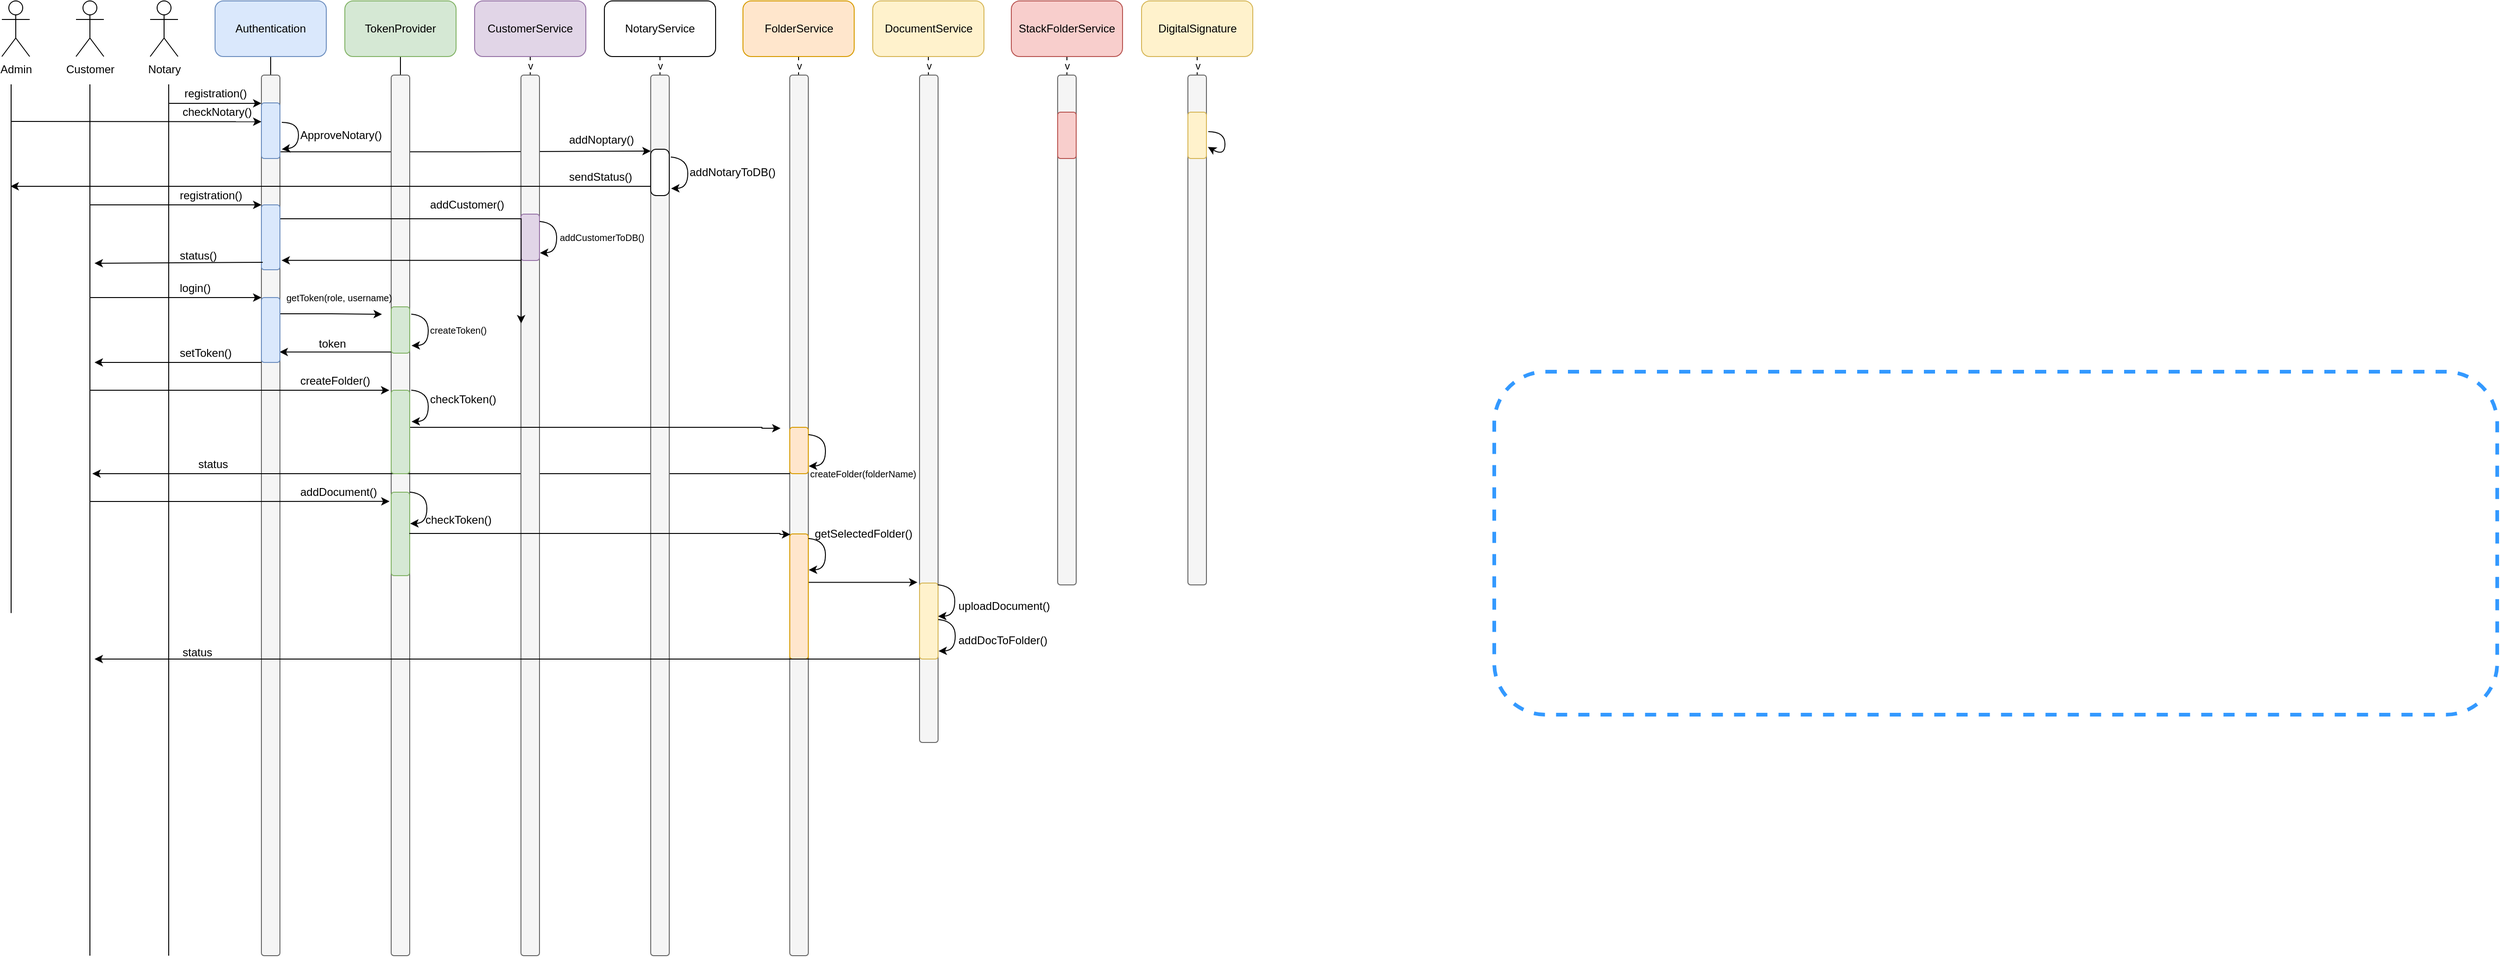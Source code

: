 <mxfile version="12.2.4" pages="1"><diagram id="WDdnTSxHG9AR_aNmJT_V" name="Page-1"><mxGraphModel dx="1627" dy="902" grid="1" gridSize="10" guides="1" tooltips="1" connect="1" arrows="1" fold="1" page="1" pageScale="1" pageWidth="850" pageHeight="1100" math="0" shadow="0"><root><mxCell id="0"/><mxCell id="1" parent="0"/><mxCell id="2" value="Admin" style="shape=umlActor;verticalLabelPosition=bottom;labelBackgroundColor=#ffffff;verticalAlign=top;html=1;outlineConnect=0;" parent="1" vertex="1"><mxGeometry x="50" y="50" width="30" height="60" as="geometry"/></mxCell><mxCell id="3" value="Notary" style="shape=umlActor;verticalLabelPosition=bottom;labelBackgroundColor=#ffffff;verticalAlign=top;html=1;outlineConnect=0;" parent="1" vertex="1"><mxGeometry x="210" y="50" width="30" height="60" as="geometry"/></mxCell><mxCell id="4" value="Customer" style="shape=umlActor;verticalLabelPosition=bottom;labelBackgroundColor=#ffffff;verticalAlign=top;html=1;outlineConnect=0;" parent="1" vertex="1"><mxGeometry x="130" y="50" width="30" height="60" as="geometry"/></mxCell><mxCell id="6" value="" style="endArrow=none;html=1;" parent="1" edge="1"><mxGeometry width="50" height="50" relative="1" as="geometry"><mxPoint x="60" y="710.4" as="sourcePoint"/><mxPoint x="60" y="140" as="targetPoint"/></mxGeometry></mxCell><mxCell id="7" value="" style="endArrow=none;html=1;" parent="1" edge="1"><mxGeometry width="50" height="50" relative="1" as="geometry"><mxPoint x="145" y="1080" as="sourcePoint"/><mxPoint x="145" y="140" as="targetPoint"/></mxGeometry></mxCell><mxCell id="8" value="" style="endArrow=none;html=1;entryX=0.5;entryY=1;entryDx=0;entryDy=0;" parent="1" source="11" target="9" edge="1"><mxGeometry width="50" height="50" relative="1" as="geometry"><mxPoint x="340" y="710.4" as="sourcePoint"/><mxPoint x="340" y="140" as="targetPoint"/></mxGeometry></mxCell><mxCell id="9" value="Authentication" style="rounded=1;whiteSpace=wrap;html=1;fillColor=#dae8fc;strokeColor=#6c8ebf;" parent="1" vertex="1"><mxGeometry x="280" y="50" width="120" height="60" as="geometry"/></mxCell><mxCell id="10" value="" style="endArrow=none;html=1;" parent="1" edge="1"><mxGeometry width="50" height="50" relative="1" as="geometry"><mxPoint x="230" y="1080" as="sourcePoint"/><mxPoint x="230" y="140" as="targetPoint"/></mxGeometry></mxCell><mxCell id="11" value="" style="rounded=1;whiteSpace=wrap;html=1;fillColor=#f5f5f5;strokeColor=#666666;fontColor=#333333;" parent="1" vertex="1"><mxGeometry x="330" y="130" width="20" height="950" as="geometry"/></mxCell><mxCell id="14" value="" style="endArrow=classic;html=1;entryX=0;entryY=0.008;entryDx=0;entryDy=0;entryPerimeter=0;" parent="1" target="17" edge="1"><mxGeometry width="50" height="50" relative="1" as="geometry"><mxPoint x="230" y="160.5" as="sourcePoint"/><mxPoint x="280" y="110.5" as="targetPoint"/></mxGeometry></mxCell><mxCell id="15" value="registration()" style="text;html=1;resizable=0;points=[];autosize=1;align=left;verticalAlign=top;spacingTop=-4;" parent="1" vertex="1"><mxGeometry x="245" y="140" width="80" height="20" as="geometry"/></mxCell><mxCell id="69" style="edgeStyle=orthogonalEdgeStyle;rounded=0;orthogonalLoop=1;jettySize=auto;html=1;exitX=1.034;exitY=0.88;exitDx=0;exitDy=0;exitPerimeter=0;" parent="1" source="17" edge="1"><mxGeometry relative="1" as="geometry"><mxPoint x="360" y="212" as="sourcePoint"/><mxPoint x="750" y="212" as="targetPoint"/><Array as="points"><mxPoint x="550" y="213"/></Array></mxGeometry></mxCell><mxCell id="17" value="" style="rounded=1;whiteSpace=wrap;html=1;fillColor=#dae8fc;strokeColor=#6c8ebf;" parent="1" vertex="1"><mxGeometry x="330" y="160" width="20" height="60" as="geometry"/></mxCell><mxCell id="19" value="" style="endArrow=classic;html=1;entryX=0;entryY=0.055;entryDx=0;entryDy=0;entryPerimeter=0;" parent="1" edge="1"><mxGeometry width="50" height="50" relative="1" as="geometry"><mxPoint x="60" y="180" as="sourcePoint"/><mxPoint x="330" y="180.25" as="targetPoint"/></mxGeometry></mxCell><mxCell id="20" value="checkNotary()" style="text;html=1;resizable=0;points=[];autosize=1;align=left;verticalAlign=top;spacingTop=-4;" parent="1" vertex="1"><mxGeometry x="243" y="160" width="90" height="20" as="geometry"/></mxCell><mxCell id="21" value="" style="curved=1;endArrow=classic;html=1;" parent="1" edge="1"><mxGeometry width="50" height="50" relative="1" as="geometry"><mxPoint x="352" y="181" as="sourcePoint"/><mxPoint x="352" y="210" as="targetPoint"/><Array as="points"><mxPoint x="370" y="181"/><mxPoint x="370" y="208"/></Array></mxGeometry></mxCell><mxCell id="22" value="ApproveNotary()" style="text;html=1;resizable=0;points=[];autosize=1;align=left;verticalAlign=top;spacingTop=-4;" parent="1" vertex="1"><mxGeometry x="370" y="185" width="100" height="20" as="geometry"/></mxCell><mxCell id="28" value="" style="endArrow=none;html=1;entryX=0.5;entryY=1;entryDx=0;entryDy=0;" parent="1" source="29" target="33" edge="1"><mxGeometry width="50" height="50" relative="1" as="geometry"><mxPoint x="480" y="720.4" as="sourcePoint"/><mxPoint x="480" y="120" as="targetPoint"/></mxGeometry></mxCell><mxCell id="29" value="" style="rounded=1;whiteSpace=wrap;html=1;fillColor=#f5f5f5;strokeColor=#666666;fontColor=#333333;" parent="1" vertex="1"><mxGeometry x="470" y="130" width="20" height="950" as="geometry"/></mxCell><mxCell id="95" value="" style="edgeStyle=orthogonalEdgeStyle;rounded=0;orthogonalLoop=1;jettySize=auto;html=1;exitX=1;exitY=0.25;exitDx=0;exitDy=0;" parent="1" source="92" edge="1"><mxGeometry relative="1" as="geometry"><mxPoint x="460" y="388" as="targetPoint"/><Array as="points"><mxPoint x="405" y="388"/></Array></mxGeometry></mxCell><mxCell id="100" value="" style="edgeStyle=orthogonalEdgeStyle;rounded=0;orthogonalLoop=1;jettySize=auto;html=1;entryX=0.98;entryY=0.839;entryDx=0;entryDy=0;entryPerimeter=0;" parent="1" source="31" target="92" edge="1"><mxGeometry relative="1" as="geometry"><mxPoint x="390" y="405" as="targetPoint"/><Array as="points"><mxPoint x="390" y="429"/></Array></mxGeometry></mxCell><mxCell id="31" value="" style="rounded=1;whiteSpace=wrap;html=1;fillColor=#d5e8d4;strokeColor=#82b366;" parent="1" vertex="1"><mxGeometry x="470" y="380" width="20" height="50" as="geometry"/></mxCell><mxCell id="33" value="TokenProvider" style="rounded=1;whiteSpace=wrap;html=1;fillColor=#d5e8d4;strokeColor=#82b366;" parent="1" vertex="1"><mxGeometry x="420" y="50" width="120" height="60" as="geometry"/></mxCell><mxCell id="34" value="v" style="endArrow=none;html=1;entryX=0.5;entryY=1;entryDx=0;entryDy=0;" parent="1" source="35" target="39" edge="1"><mxGeometry width="50" height="50" relative="1" as="geometry"><mxPoint x="909.5" y="720.4" as="sourcePoint"/><mxPoint x="909.5" y="120" as="targetPoint"/></mxGeometry></mxCell><mxCell id="35" value="" style="rounded=1;whiteSpace=wrap;html=1;fillColor=#f5f5f5;strokeColor=#666666;fontColor=#333333;" parent="1" vertex="1"><mxGeometry x="900" y="130" width="20" height="950" as="geometry"/></mxCell><mxCell id="116" value="" style="edgeStyle=orthogonalEdgeStyle;rounded=0;orthogonalLoop=1;jettySize=auto;html=1;" parent="1" source="37" edge="1"><mxGeometry relative="1" as="geometry"><mxPoint x="147.6" y="560" as="targetPoint"/><Array as="points"><mxPoint x="820" y="560"/></Array></mxGeometry></mxCell><mxCell id="37" value="" style="rounded=1;whiteSpace=wrap;html=1;fillColor=#ffe6cc;strokeColor=#d79b00;" parent="1" vertex="1"><mxGeometry x="900" y="510" width="20" height="50" as="geometry"/></mxCell><mxCell id="39" value="FolderService" style="rounded=1;whiteSpace=wrap;html=1;fillColor=#ffe6cc;strokeColor=#d79b00;" parent="1" vertex="1"><mxGeometry x="849.5" y="50" width="120" height="60" as="geometry"/></mxCell><mxCell id="40" value="v" style="endArrow=none;html=1;entryX=0.5;entryY=1;entryDx=0;entryDy=0;" parent="1" source="41" target="44" edge="1"><mxGeometry width="50" height="50" relative="1" as="geometry"><mxPoint x="1049.5" y="720.4" as="sourcePoint"/><mxPoint x="1049.5" y="120" as="targetPoint"/></mxGeometry></mxCell><mxCell id="41" value="" style="rounded=1;whiteSpace=wrap;html=1;fillColor=#f5f5f5;strokeColor=#666666;fontColor=#333333;" parent="1" vertex="1"><mxGeometry x="1040" y="130" width="20" height="720" as="geometry"/></mxCell><mxCell id="44" value="DocumentService" style="rounded=1;whiteSpace=wrap;html=1;fillColor=#fff2cc;strokeColor=#d6b656;" parent="1" vertex="1"><mxGeometry x="989.5" y="50" width="120" height="60" as="geometry"/></mxCell><mxCell id="45" value="v" style="endArrow=none;html=1;entryX=0.5;entryY=1;entryDx=0;entryDy=0;" parent="1" source="46" target="49" edge="1"><mxGeometry width="50" height="50" relative="1" as="geometry"><mxPoint x="1199" y="720.4" as="sourcePoint"/><mxPoint x="1199" y="120" as="targetPoint"/></mxGeometry></mxCell><mxCell id="46" value="" style="rounded=1;whiteSpace=wrap;html=1;fillColor=#f5f5f5;strokeColor=#666666;fontColor=#333333;" parent="1" vertex="1"><mxGeometry x="1189" y="130" width="20" height="550" as="geometry"/></mxCell><mxCell id="47" value="" style="rounded=1;whiteSpace=wrap;html=1;fillColor=#f8cecc;strokeColor=#b85450;" parent="1" vertex="1"><mxGeometry x="1189" y="170" width="20" height="50" as="geometry"/></mxCell><mxCell id="49" value="StackFolderService" style="rounded=1;whiteSpace=wrap;html=1;fillColor=#f8cecc;strokeColor=#b85450;" parent="1" vertex="1"><mxGeometry x="1139" y="50" width="120" height="60" as="geometry"/></mxCell><mxCell id="50" value="v" style="endArrow=none;html=1;entryX=0.5;entryY=1;entryDx=0;entryDy=0;" parent="1" source="51" target="54" edge="1"><mxGeometry width="50" height="50" relative="1" as="geometry"><mxPoint x="1339.5" y="720.4" as="sourcePoint"/><mxPoint x="1339.5" y="120" as="targetPoint"/></mxGeometry></mxCell><mxCell id="51" value="" style="rounded=1;whiteSpace=wrap;html=1;fillColor=#f5f5f5;strokeColor=#666666;fontColor=#333333;" parent="1" vertex="1"><mxGeometry x="1329.5" y="130" width="20" height="550" as="geometry"/></mxCell><mxCell id="52" value="" style="rounded=1;whiteSpace=wrap;html=1;fillColor=#fff2cc;strokeColor=#d6b656;" parent="1" vertex="1"><mxGeometry x="1329.5" y="170" width="20" height="50" as="geometry"/></mxCell><mxCell id="53" value="" style="curved=1;endArrow=classic;html=1;entryX=1.079;entryY=0.141;entryDx=0;entryDy=0;entryPerimeter=0;" parent="1" target="51" edge="1"><mxGeometry width="50" height="50" relative="1" as="geometry"><mxPoint x="1351.5" y="191" as="sourcePoint"/><mxPoint x="1429.5" y="160" as="targetPoint"/><Array as="points"><mxPoint x="1369.5" y="191"/><mxPoint x="1369.5" y="218"/></Array></mxGeometry></mxCell><mxCell id="54" value="DigitalSignature" style="rounded=1;whiteSpace=wrap;html=1;fillColor=#fff2cc;strokeColor=#d6b656;" parent="1" vertex="1"><mxGeometry x="1279.5" y="50" width="120" height="60" as="geometry"/></mxCell><mxCell id="55" value="v" style="endArrow=none;html=1;entryX=0.5;entryY=1;entryDx=0;entryDy=0;" parent="1" source="56" target="60" edge="1"><mxGeometry width="50" height="50" relative="1" as="geometry"><mxPoint x="620" y="720.4" as="sourcePoint"/><mxPoint x="620" y="120" as="targetPoint"/></mxGeometry></mxCell><mxCell id="56" value="" style="rounded=1;whiteSpace=wrap;html=1;fillColor=#f5f5f5;strokeColor=#666666;fontColor=#333333;" parent="1" vertex="1"><mxGeometry x="610" y="130" width="20" height="950" as="geometry"/></mxCell><mxCell id="86" style="edgeStyle=orthogonalEdgeStyle;rounded=0;orthogonalLoop=1;jettySize=auto;html=1;entryX=1.086;entryY=0.856;entryDx=0;entryDy=0;entryPerimeter=0;" parent="1" source="58" target="80" edge="1"><mxGeometry relative="1" as="geometry"><mxPoint x="360" y="305" as="targetPoint"/><Array as="points"><mxPoint x="352" y="330"/></Array></mxGeometry></mxCell><mxCell id="58" value="" style="rounded=1;whiteSpace=wrap;html=1;fillColor=#e1d5e7;strokeColor=#9673a6;" parent="1" vertex="1"><mxGeometry x="610" y="280" width="20" height="50" as="geometry"/></mxCell><mxCell id="60" value="CustomerService" style="rounded=1;whiteSpace=wrap;html=1;fillColor=#e1d5e7;strokeColor=#9673a6;" parent="1" vertex="1"><mxGeometry x="560" y="50" width="120" height="60" as="geometry"/></mxCell><mxCell id="61" value="v" style="endArrow=none;html=1;entryX=0.5;entryY=1;entryDx=0;entryDy=0;" parent="1" source="62" target="66" edge="1"><mxGeometry width="50" height="50" relative="1" as="geometry"><mxPoint x="760" y="720.4" as="sourcePoint"/><mxPoint x="760" y="120" as="targetPoint"/></mxGeometry></mxCell><mxCell id="62" value="" style="rounded=1;whiteSpace=wrap;html=1;fillColor=#f5f5f5;strokeColor=#666666;fontColor=#333333;" parent="1" vertex="1"><mxGeometry x="750" y="130" width="20" height="950" as="geometry"/></mxCell><mxCell id="75" value="" style="edgeStyle=orthogonalEdgeStyle;rounded=0;orthogonalLoop=1;jettySize=auto;html=1;" parent="1" source="64" edge="1"><mxGeometry relative="1" as="geometry"><mxPoint x="59.333" y="250" as="targetPoint"/><Array as="points"><mxPoint x="710" y="250"/><mxPoint x="710" y="250"/></Array></mxGeometry></mxCell><mxCell id="64" value="" style="rounded=1;whiteSpace=wrap;html=1;arcSize=29;" parent="1" vertex="1"><mxGeometry x="750" y="210" width="20" height="50" as="geometry"/></mxCell><mxCell id="66" value="NotaryService" style="rounded=1;whiteSpace=wrap;html=1;" parent="1" vertex="1"><mxGeometry x="700" y="50" width="120" height="60" as="geometry"/></mxCell><mxCell id="70" value="addNoptary()" style="text;html=1;resizable=0;points=[];autosize=1;align=left;verticalAlign=top;spacingTop=-4;" parent="1" vertex="1"><mxGeometry x="660" y="190" width="90" height="20" as="geometry"/></mxCell><mxCell id="71" value="" style="curved=1;endArrow=classic;html=1;entryX=1.1;entryY=0.847;entryDx=0;entryDy=0;entryPerimeter=0;exitX=1.083;exitY=0.167;exitDx=0;exitDy=0;exitPerimeter=0;" parent="1" source="64" target="64" edge="1"><mxGeometry width="50" height="50" relative="1" as="geometry"><mxPoint x="931.5" y="201" as="sourcePoint"/><mxPoint x="931.08" y="217.55" as="targetPoint"/><Array as="points"><mxPoint x="790" y="220"/><mxPoint x="790" y="252"/></Array></mxGeometry></mxCell><mxCell id="72" value="addNotaryToDB()" style="text;html=1;resizable=0;points=[];autosize=1;align=left;verticalAlign=top;spacingTop=-4;" parent="1" vertex="1"><mxGeometry x="789.5" y="225" width="110" height="20" as="geometry"/></mxCell><mxCell id="76" value="sendStatus()" style="text;html=1;resizable=0;points=[];autosize=1;align=left;verticalAlign=top;spacingTop=-4;" parent="1" vertex="1"><mxGeometry x="660" y="230" width="80" height="20" as="geometry"/></mxCell><mxCell id="77" value="" style="endArrow=classic;html=1;" parent="1" edge="1"><mxGeometry width="50" height="50" relative="1" as="geometry"><mxPoint x="145.0" y="270" as="sourcePoint"/><mxPoint x="330" y="270" as="targetPoint"/></mxGeometry></mxCell><mxCell id="79" value="registration()" style="text;html=1;resizable=0;points=[];autosize=1;align=left;verticalAlign=top;spacingTop=-4;" parent="1" vertex="1"><mxGeometry x="240" y="250" width="80" height="20" as="geometry"/></mxCell><mxCell id="81" style="edgeStyle=orthogonalEdgeStyle;rounded=0;orthogonalLoop=1;jettySize=auto;html=1;exitX=1;exitY=0.25;exitDx=0;exitDy=0;entryX=0.009;entryY=0.282;entryDx=0;entryDy=0;entryPerimeter=0;" parent="1" source="80" target="56" edge="1"><mxGeometry relative="1" as="geometry"><mxPoint x="607" y="285" as="targetPoint"/><Array as="points"><mxPoint x="350" y="285"/></Array></mxGeometry></mxCell><mxCell id="80" value="" style="rounded=1;whiteSpace=wrap;html=1;fillColor=#dae8fc;strokeColor=#6c8ebf;" parent="1" vertex="1"><mxGeometry x="330" y="270" width="20" height="70" as="geometry"/></mxCell><mxCell id="83" value="" style="curved=1;endArrow=classic;html=1;entryX=1.1;entryY=0.847;entryDx=0;entryDy=0;entryPerimeter=0;exitX=1.083;exitY=0.167;exitDx=0;exitDy=0;exitPerimeter=0;" parent="1" edge="1"><mxGeometry width="50" height="50" relative="1" as="geometry"><mxPoint x="630.16" y="287.85" as="sourcePoint"/><mxPoint x="630.5" y="321.85" as="targetPoint"/><Array as="points"><mxPoint x="648.5" y="289.5"/><mxPoint x="648.5" y="321.5"/></Array></mxGeometry></mxCell><mxCell id="84" value="addCustomer()" style="text;html=1;resizable=0;points=[];autosize=1;align=left;verticalAlign=top;spacingTop=-4;" parent="1" vertex="1"><mxGeometry x="510" y="260" width="100" height="20" as="geometry"/></mxCell><mxCell id="85" value="&lt;font style=&quot;font-size: 10px&quot;&gt;addCustomerToDB()&lt;/font&gt;" style="text;html=1;resizable=0;points=[];autosize=1;align=left;verticalAlign=top;spacingTop=-4;" parent="1" vertex="1"><mxGeometry x="650" y="295" width="110" height="20" as="geometry"/></mxCell><mxCell id="89" value="" style="endArrow=classic;html=1;exitX=0.072;exitY=0.885;exitDx=0;exitDy=0;exitPerimeter=0;" parent="1" source="80" edge="1"><mxGeometry width="50" height="50" relative="1" as="geometry"><mxPoint x="328" y="333" as="sourcePoint"/><mxPoint x="150" y="333" as="targetPoint"/></mxGeometry></mxCell><mxCell id="90" value="status()" style="text;html=1;resizable=0;points=[];autosize=1;align=left;verticalAlign=top;spacingTop=-4;" parent="1" vertex="1"><mxGeometry x="240" y="315" width="60" height="20" as="geometry"/></mxCell><mxCell id="91" value="" style="endArrow=classic;html=1;" parent="1" edge="1"><mxGeometry width="50" height="50" relative="1" as="geometry"><mxPoint x="145" y="370" as="sourcePoint"/><mxPoint x="330" y="370" as="targetPoint"/></mxGeometry></mxCell><mxCell id="103" value="" style="edgeStyle=orthogonalEdgeStyle;rounded=0;orthogonalLoop=1;jettySize=auto;html=1;" parent="1" source="92" edge="1"><mxGeometry relative="1" as="geometry"><mxPoint x="150" y="440" as="targetPoint"/><Array as="points"><mxPoint x="250" y="440"/></Array></mxGeometry></mxCell><mxCell id="92" value="" style="rounded=1;whiteSpace=wrap;html=1;fillColor=#dae8fc;strokeColor=#6c8ebf;" parent="1" vertex="1"><mxGeometry x="330" y="370" width="20" height="70" as="geometry"/></mxCell><mxCell id="93" value="login()" style="text;html=1;resizable=0;points=[];autosize=1;align=left;verticalAlign=top;spacingTop=-4;" parent="1" vertex="1"><mxGeometry x="240" y="350" width="50" height="20" as="geometry"/></mxCell><mxCell id="96" value="&lt;font style=&quot;font-size: 10px&quot;&gt;getToken(role, username)&lt;/font&gt;" style="text;html=1;resizable=0;points=[];autosize=1;align=left;verticalAlign=top;spacingTop=-4;" parent="1" vertex="1"><mxGeometry x="355" y="360" width="130" height="20" as="geometry"/></mxCell><mxCell id="97" value="" style="curved=1;endArrow=classic;html=1;entryX=1.1;entryY=0.847;entryDx=0;entryDy=0;entryPerimeter=0;exitX=1.083;exitY=0.167;exitDx=0;exitDy=0;exitPerimeter=0;" parent="1" edge="1"><mxGeometry width="50" height="50" relative="1" as="geometry"><mxPoint x="491.66" y="387.85" as="sourcePoint"/><mxPoint x="492" y="421.85" as="targetPoint"/><Array as="points"><mxPoint x="510" y="389.5"/><mxPoint x="510" y="421.5"/></Array></mxGeometry></mxCell><mxCell id="98" value="&lt;span style=&quot;font-size: 10px&quot;&gt;createToken()&lt;/span&gt;" style="text;html=1;resizable=0;points=[];autosize=1;align=left;verticalAlign=top;spacingTop=-4;" parent="1" vertex="1"><mxGeometry x="510" y="395" width="80" height="20" as="geometry"/></mxCell><mxCell id="101" value="token" style="text;html=1;resizable=0;points=[];autosize=1;align=left;verticalAlign=top;spacingTop=-4;" parent="1" vertex="1"><mxGeometry x="390" y="410" width="40" height="20" as="geometry"/></mxCell><mxCell id="104" value="setToken()" style="text;html=1;resizable=0;points=[];autosize=1;align=left;verticalAlign=top;spacingTop=-4;" parent="1" vertex="1"><mxGeometry x="240" y="420" width="70" height="20" as="geometry"/></mxCell><mxCell id="105" value="" style="endArrow=classic;html=1;" parent="1" edge="1"><mxGeometry width="50" height="50" relative="1" as="geometry"><mxPoint x="145" y="470" as="sourcePoint"/><mxPoint x="468" y="470" as="targetPoint"/></mxGeometry></mxCell><mxCell id="111" value="" style="edgeStyle=orthogonalEdgeStyle;rounded=0;orthogonalLoop=1;jettySize=auto;html=1;" parent="1" source="106" edge="1"><mxGeometry relative="1" as="geometry"><mxPoint x="890" y="511" as="targetPoint"/><Array as="points"><mxPoint x="870" y="510"/></Array></mxGeometry></mxCell><mxCell id="106" value="" style="rounded=1;whiteSpace=wrap;html=1;fillColor=#d5e8d4;strokeColor=#82b366;" parent="1" vertex="1"><mxGeometry x="470" y="470" width="20" height="90" as="geometry"/></mxCell><mxCell id="107" value="" style="curved=1;endArrow=classic;html=1;entryX=1.1;entryY=0.847;entryDx=0;entryDy=0;entryPerimeter=0;exitX=1.083;exitY=0.167;exitDx=0;exitDy=0;exitPerimeter=0;" parent="1" edge="1"><mxGeometry width="50" height="50" relative="1" as="geometry"><mxPoint x="491.66" y="469.85" as="sourcePoint"/><mxPoint x="492" y="503.85" as="targetPoint"/><Array as="points"><mxPoint x="510" y="471.5"/><mxPoint x="510" y="503.5"/></Array></mxGeometry></mxCell><mxCell id="108" value="checkToken()" style="text;html=1;resizable=0;points=[];autosize=1;align=left;verticalAlign=top;spacingTop=-4;" parent="1" vertex="1"><mxGeometry x="510" y="470" width="90" height="20" as="geometry"/></mxCell><mxCell id="109" value="createFolder()" style="text;html=1;resizable=0;points=[];autosize=1;align=left;verticalAlign=top;spacingTop=-4;" parent="1" vertex="1"><mxGeometry x="370" y="450" width="90" height="20" as="geometry"/></mxCell><mxCell id="113" value="" style="curved=1;endArrow=classic;html=1;entryX=1.1;entryY=0.847;entryDx=0;entryDy=0;entryPerimeter=0;exitX=1.083;exitY=0.167;exitDx=0;exitDy=0;exitPerimeter=0;" parent="1" edge="1"><mxGeometry width="50" height="50" relative="1" as="geometry"><mxPoint x="920.16" y="517.85" as="sourcePoint"/><mxPoint x="920.5" y="551.85" as="targetPoint"/><Array as="points"><mxPoint x="938.5" y="519.5"/><mxPoint x="938.5" y="551.5"/></Array></mxGeometry></mxCell><mxCell id="114" value="&lt;font style=&quot;font-size: 10px&quot;&gt;createFolder(folderName)&lt;/font&gt;" style="text;html=1;resizable=0;points=[];autosize=1;align=left;verticalAlign=top;spacingTop=-4;" parent="1" vertex="1"><mxGeometry x="920" y="550" width="130" height="20" as="geometry"/></mxCell><mxCell id="117" value="status" style="text;html=1;resizable=0;points=[];autosize=1;align=left;verticalAlign=top;spacingTop=-4;" parent="1" vertex="1"><mxGeometry x="260" y="540" width="50" height="20" as="geometry"/></mxCell><mxCell id="118" value="" style="endArrow=classic;html=1;entryX=-0.088;entryY=0.618;entryDx=0;entryDy=0;entryPerimeter=0;" parent="1" edge="1"><mxGeometry width="50" height="50" relative="1" as="geometry"><mxPoint x="145" y="590" as="sourcePoint"/><mxPoint x="468.24" y="589.9" as="targetPoint"/></mxGeometry></mxCell><mxCell id="119" value="addDocument()" style="text;html=1;resizable=0;points=[];autosize=1;align=left;verticalAlign=top;spacingTop=-4;" parent="1" vertex="1"><mxGeometry x="370" y="570" width="100" height="20" as="geometry"/></mxCell><mxCell id="120" value="" style="rounded=1;whiteSpace=wrap;html=1;fillColor=#d5e8d4;strokeColor=#82b366;" parent="1" vertex="1"><mxGeometry x="470" y="580" width="20" height="90" as="geometry"/></mxCell><mxCell id="121" value="" style="curved=1;endArrow=classic;html=1;entryX=1.1;entryY=0.847;entryDx=0;entryDy=0;entryPerimeter=0;exitX=1.083;exitY=0.167;exitDx=0;exitDy=0;exitPerimeter=0;" parent="1" edge="1"><mxGeometry width="50" height="50" relative="1" as="geometry"><mxPoint x="490.16" y="579.85" as="sourcePoint"/><mxPoint x="490.5" y="613.85" as="targetPoint"/><Array as="points"><mxPoint x="508.5" y="581.5"/><mxPoint x="508.5" y="613.5"/></Array></mxGeometry></mxCell><mxCell id="122" value="checkToken()" style="text;html=1;resizable=0;points=[];autosize=1;align=left;verticalAlign=top;spacingTop=-4;" parent="1" vertex="1"><mxGeometry x="505" y="600" width="90" height="20" as="geometry"/></mxCell><mxCell id="123" value="" style="edgeStyle=orthogonalEdgeStyle;rounded=0;orthogonalLoop=1;jettySize=auto;html=1;entryX=0.084;entryY=0.693;entryDx=0;entryDy=0;entryPerimeter=0;" parent="1" edge="1"><mxGeometry relative="1" as="geometry"><mxPoint x="489.5" y="624.5" as="sourcePoint"/><mxPoint x="900.5" y="625.5" as="targetPoint"/><Array as="points"><mxPoint x="889.5" y="624.5"/><mxPoint x="889.5" y="625.5"/></Array></mxGeometry></mxCell><mxCell id="128" value="" style="edgeStyle=orthogonalEdgeStyle;rounded=0;orthogonalLoop=1;jettySize=auto;html=1;entryX=-0.114;entryY=0.76;entryDx=0;entryDy=0;entryPerimeter=0;" parent="1" source="124" target="41" edge="1"><mxGeometry relative="1" as="geometry"><mxPoint x="1000" y="677.5" as="targetPoint"/><Array as="points"><mxPoint x="980" y="677"/></Array></mxGeometry></mxCell><mxCell id="124" value="" style="rounded=1;whiteSpace=wrap;html=1;fillColor=#ffe6cc;strokeColor=#d79b00;" parent="1" vertex="1"><mxGeometry x="900" y="625" width="20" height="135" as="geometry"/></mxCell><mxCell id="125" value="" style="curved=1;endArrow=classic;html=1;entryX=1.1;entryY=0.847;entryDx=0;entryDy=0;entryPerimeter=0;exitX=1.083;exitY=0.167;exitDx=0;exitDy=0;exitPerimeter=0;" parent="1" edge="1"><mxGeometry width="50" height="50" relative="1" as="geometry"><mxPoint x="920.16" y="629.85" as="sourcePoint"/><mxPoint x="920.5" y="663.85" as="targetPoint"/><Array as="points"><mxPoint x="938.5" y="631.5"/><mxPoint x="938.5" y="663.5"/></Array></mxGeometry></mxCell><mxCell id="126" value="getSelectedFolder()" style="text;html=1;resizable=0;points=[];autosize=1;align=left;verticalAlign=top;spacingTop=-4;" parent="1" vertex="1"><mxGeometry x="925" y="615" width="120" height="20" as="geometry"/></mxCell><mxCell id="136" value="" style="edgeStyle=orthogonalEdgeStyle;rounded=0;orthogonalLoop=1;jettySize=auto;html=1;" parent="1" source="129" edge="1"><mxGeometry relative="1" as="geometry"><mxPoint x="150" y="760" as="targetPoint"/><Array as="points"><mxPoint x="960" y="760"/></Array></mxGeometry></mxCell><mxCell id="129" value="" style="rounded=1;whiteSpace=wrap;html=1;fillColor=#fff2cc;strokeColor=#d6b656;" parent="1" vertex="1"><mxGeometry x="1040" y="678" width="20" height="82" as="geometry"/></mxCell><mxCell id="130" value="" style="curved=1;endArrow=classic;html=1;entryX=1.1;entryY=0.847;entryDx=0;entryDy=0;entryPerimeter=0;exitX=1.083;exitY=0.167;exitDx=0;exitDy=0;exitPerimeter=0;" parent="1" edge="1"><mxGeometry width="50" height="50" relative="1" as="geometry"><mxPoint x="1059.66" y="679.85" as="sourcePoint"/><mxPoint x="1060" y="713.85" as="targetPoint"/><Array as="points"><mxPoint x="1078" y="681.5"/><mxPoint x="1078" y="713.5"/></Array></mxGeometry></mxCell><mxCell id="131" value="uploadDocument()" style="text;html=1;resizable=0;points=[];autosize=1;align=left;verticalAlign=top;spacingTop=-4;" parent="1" vertex="1"><mxGeometry x="1080" y="692.5" width="110" height="20" as="geometry"/></mxCell><mxCell id="133" value="" style="curved=1;endArrow=classic;html=1;entryX=1.1;entryY=0.847;entryDx=0;entryDy=0;entryPerimeter=0;exitX=1.083;exitY=0.167;exitDx=0;exitDy=0;exitPerimeter=0;" parent="1" edge="1"><mxGeometry width="50" height="50" relative="1" as="geometry"><mxPoint x="1060.16" y="717.35" as="sourcePoint"/><mxPoint x="1060.5" y="751.35" as="targetPoint"/><Array as="points"><mxPoint x="1078.5" y="719"/><mxPoint x="1078.5" y="751"/></Array></mxGeometry></mxCell><mxCell id="134" value="addDocToFolder()" style="text;html=1;resizable=0;points=[];autosize=1;align=left;verticalAlign=top;spacingTop=-4;" parent="1" vertex="1"><mxGeometry x="1080" y="730" width="110" height="20" as="geometry"/></mxCell><mxCell id="137" value="status" style="text;html=1;resizable=0;points=[];autosize=1;align=left;verticalAlign=top;spacingTop=-4;" parent="1" vertex="1"><mxGeometry x="243" y="743" width="50" height="20" as="geometry"/></mxCell><mxCell id="140" value="" style="rounded=1;whiteSpace=wrap;html=1;dashed=1;strokeColor=#3399FF;strokeWidth=4;fillColor=none;" parent="1" vertex="1"><mxGeometry x="1660" y="450" width="1082" height="370" as="geometry"/></mxCell></root></mxGraphModel></diagram></mxfile>